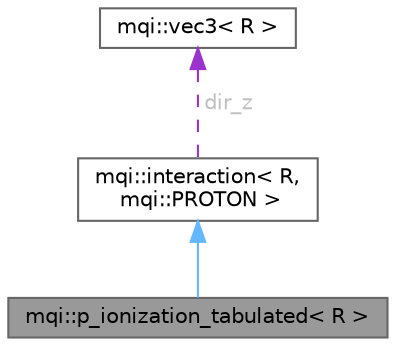 digraph "mqi::p_ionization_tabulated&lt; R &gt;"
{
 // LATEX_PDF_SIZE
  bgcolor="transparent";
  edge [fontname=Helvetica,fontsize=10,labelfontname=Helvetica,labelfontsize=10];
  node [fontname=Helvetica,fontsize=10,shape=box,height=0.2,width=0.4];
  Node1 [id="Node000001",label="mqi::p_ionization_tabulated\< R \>",height=0.2,width=0.4,color="gray40", fillcolor="grey60", style="filled", fontcolor="black",tooltip="Implements the ionization interaction for protons using tabulated data."];
  Node2 -> Node1 [id="edge1_Node000001_Node000002",dir="back",color="steelblue1",style="solid",tooltip=" "];
  Node2 [id="Node000002",label="mqi::interaction\< R,\l mqi::PROTON \>",height=0.2,width=0.4,color="gray40", fillcolor="white", style="filled",URL="$classmqi_1_1interaction.html",tooltip=" "];
  Node3 -> Node2 [id="edge2_Node000002_Node000003",dir="back",color="darkorchid3",style="dashed",tooltip=" ",label=<<TABLE CELLBORDER="0" BORDER="0"><TR><TD VALIGN="top" ALIGN="LEFT" CELLPADDING="1" CELLSPACING="0">dir_z</TD></TR>
</TABLE>> ,fontcolor="grey" ];
  Node3 [id="Node000003",label="mqi::vec3\< R \>",height=0.2,width=0.4,color="gray40", fillcolor="white", style="filled",URL="$classmqi_1_1vec3.html",tooltip=" "];
}
